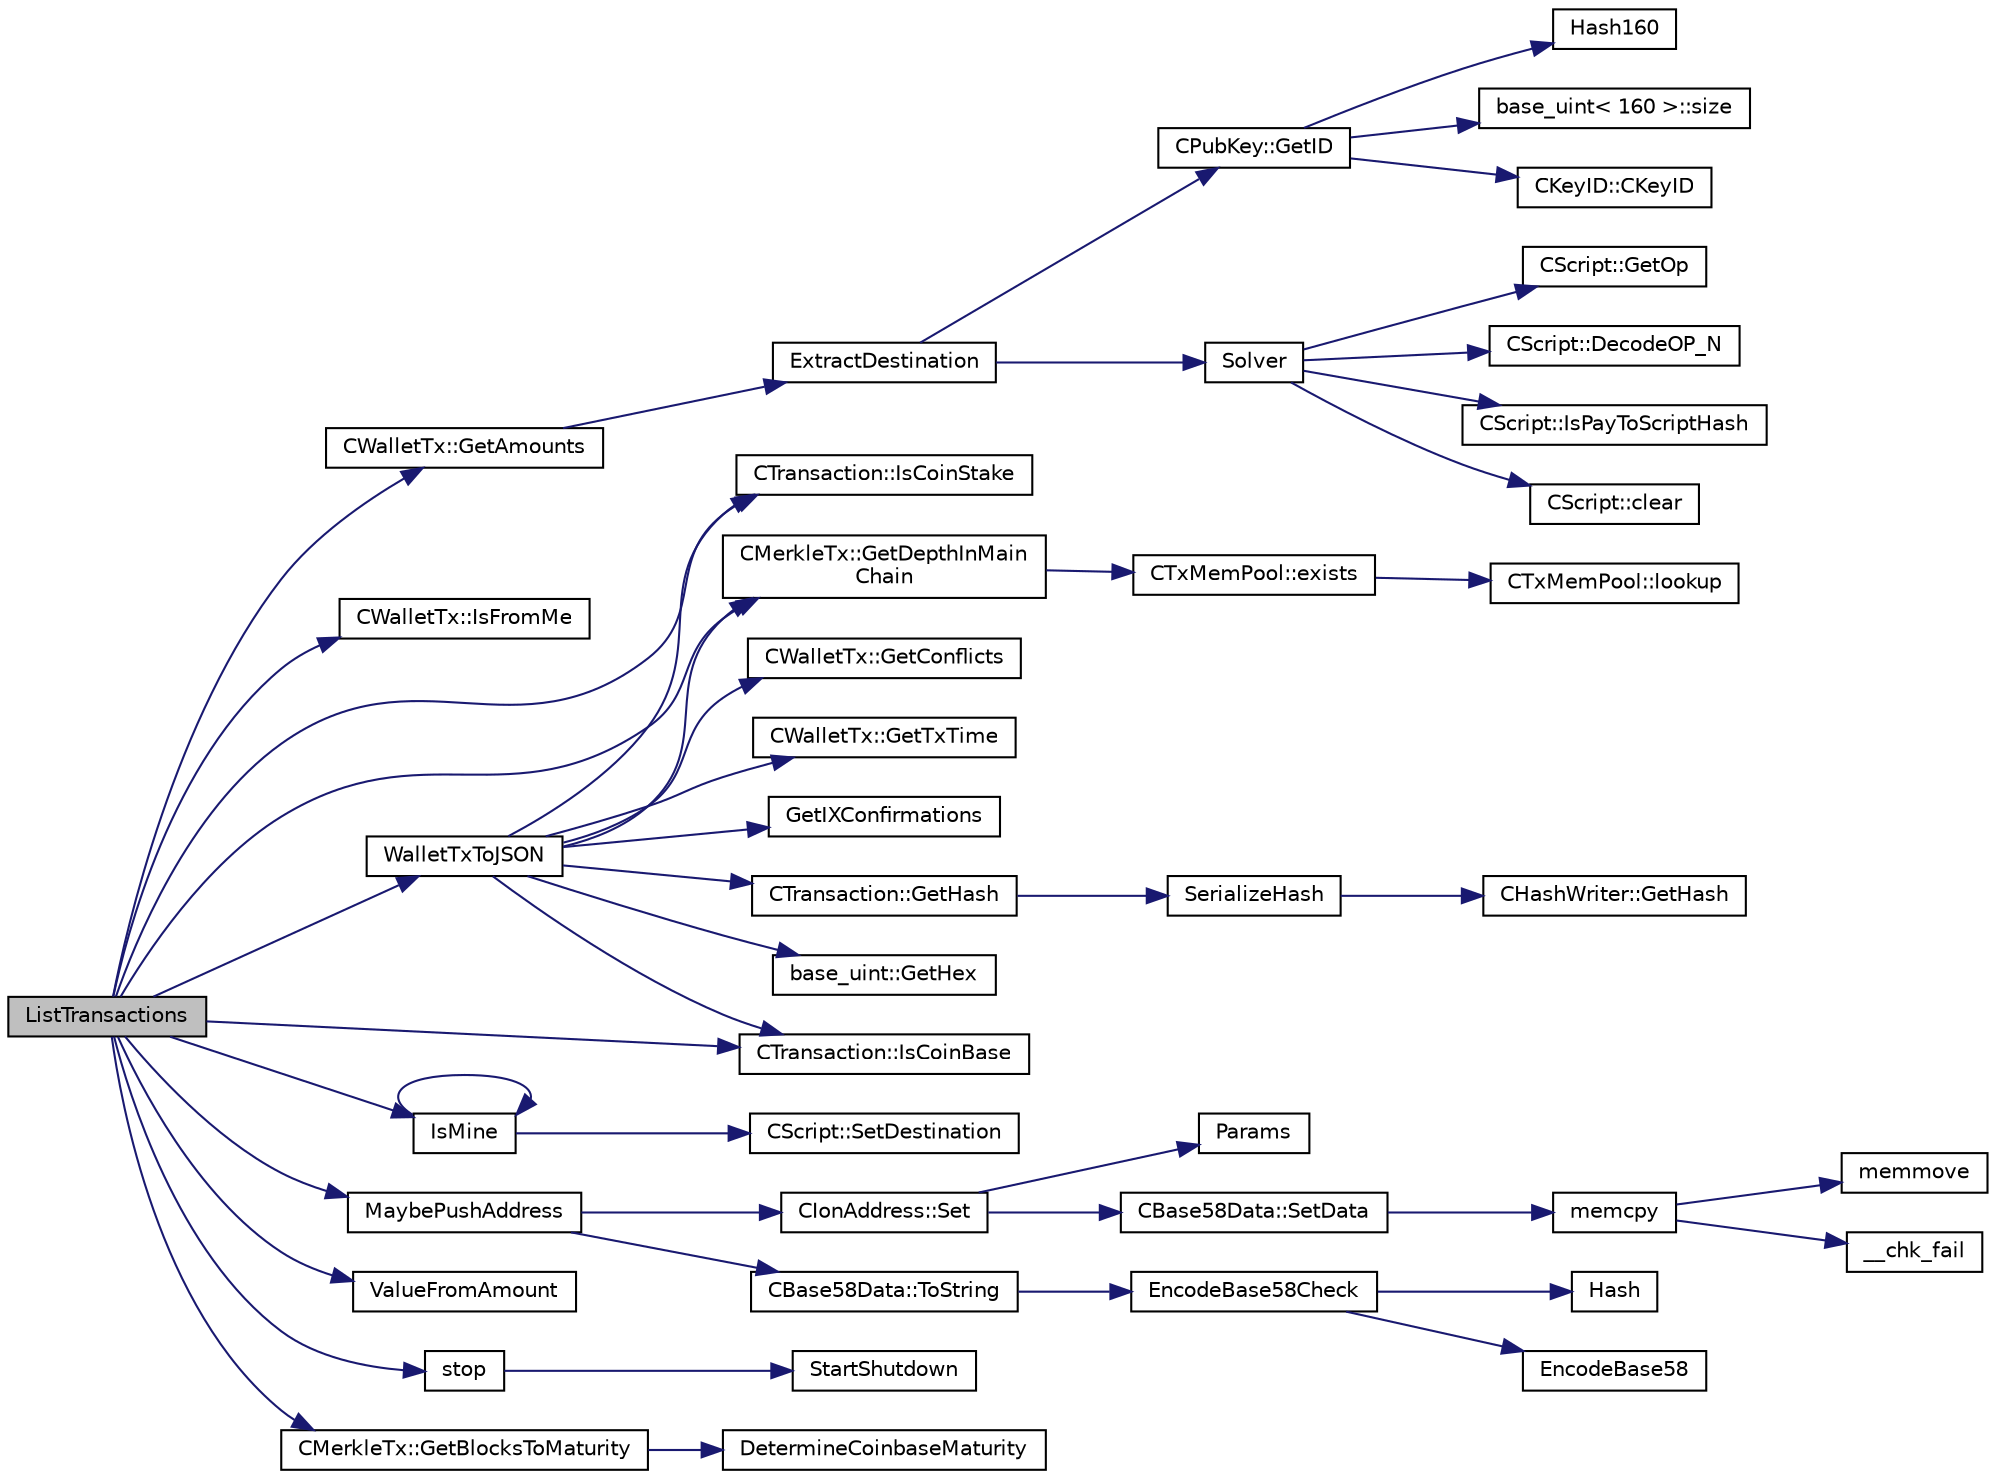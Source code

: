 digraph "ListTransactions"
{
  edge [fontname="Helvetica",fontsize="10",labelfontname="Helvetica",labelfontsize="10"];
  node [fontname="Helvetica",fontsize="10",shape=record];
  rankdir="LR";
  Node1135 [label="ListTransactions",height=0.2,width=0.4,color="black", fillcolor="grey75", style="filled", fontcolor="black"];
  Node1135 -> Node1136 [color="midnightblue",fontsize="10",style="solid",fontname="Helvetica"];
  Node1136 [label="CWalletTx::GetAmounts",height=0.2,width=0.4,color="black", fillcolor="white", style="filled",URL="$d6/d53/class_c_wallet_tx.html#a712d43025de0e667a5e06d3969dbea1f"];
  Node1136 -> Node1137 [color="midnightblue",fontsize="10",style="solid",fontname="Helvetica"];
  Node1137 [label="ExtractDestination",height=0.2,width=0.4,color="black", fillcolor="white", style="filled",URL="$dd/d0f/script_8cpp.html#a951f7e601746ae076afdf3169ecca2fc"];
  Node1137 -> Node1138 [color="midnightblue",fontsize="10",style="solid",fontname="Helvetica"];
  Node1138 [label="Solver",height=0.2,width=0.4,color="black", fillcolor="white", style="filled",URL="$dd/d0f/script_8cpp.html#a6ee6be50bff44464e905680c6fcee6dc"];
  Node1138 -> Node1139 [color="midnightblue",fontsize="10",style="solid",fontname="Helvetica"];
  Node1139 [label="CScript::IsPayToScriptHash",height=0.2,width=0.4,color="black", fillcolor="white", style="filled",URL="$d9/d4b/class_c_script.html#a0c3729c606d318923dc06f95d85a0971"];
  Node1138 -> Node1140 [color="midnightblue",fontsize="10",style="solid",fontname="Helvetica"];
  Node1140 [label="CScript::clear",height=0.2,width=0.4,color="black", fillcolor="white", style="filled",URL="$d9/d4b/class_c_script.html#a7b2baf842621f07c4939408acf63377c"];
  Node1138 -> Node1141 [color="midnightblue",fontsize="10",style="solid",fontname="Helvetica"];
  Node1141 [label="CScript::GetOp",height=0.2,width=0.4,color="black", fillcolor="white", style="filled",URL="$d9/d4b/class_c_script.html#a94635ed93d8d244ec3acfa83f9ecfe5f"];
  Node1138 -> Node1142 [color="midnightblue",fontsize="10",style="solid",fontname="Helvetica"];
  Node1142 [label="CScript::DecodeOP_N",height=0.2,width=0.4,color="black", fillcolor="white", style="filled",URL="$d9/d4b/class_c_script.html#a7f975fca06b3e9a17da8ba23c7647e2e"];
  Node1137 -> Node1143 [color="midnightblue",fontsize="10",style="solid",fontname="Helvetica"];
  Node1143 [label="CPubKey::GetID",height=0.2,width=0.4,color="black", fillcolor="white", style="filled",URL="$da/d4e/class_c_pub_key.html#a2675f7e6f72eff68e7a5227289feb021"];
  Node1143 -> Node1144 [color="midnightblue",fontsize="10",style="solid",fontname="Helvetica"];
  Node1144 [label="CKeyID::CKeyID",height=0.2,width=0.4,color="black", fillcolor="white", style="filled",URL="$dd/d88/class_c_key_i_d.html#a01dbd3c37820a2ffe89d106c6a7cf53d"];
  Node1143 -> Node1145 [color="midnightblue",fontsize="10",style="solid",fontname="Helvetica"];
  Node1145 [label="Hash160",height=0.2,width=0.4,color="black", fillcolor="white", style="filled",URL="$db/dfb/hash_8h.html#a4490f70ddae16e9e48460a0416a48a6b"];
  Node1143 -> Node1146 [color="midnightblue",fontsize="10",style="solid",fontname="Helvetica"];
  Node1146 [label="base_uint\< 160 \>::size",height=0.2,width=0.4,color="black", fillcolor="white", style="filled",URL="$da/df7/classbase__uint.html#a1f49b034e686269601ea89b0319b8004"];
  Node1135 -> Node1147 [color="midnightblue",fontsize="10",style="solid",fontname="Helvetica"];
  Node1147 [label="CWalletTx::IsFromMe",height=0.2,width=0.4,color="black", fillcolor="white", style="filled",URL="$d6/d53/class_c_wallet_tx.html#a4b4fdec025af8171852c3eece1c2508f"];
  Node1135 -> Node1148 [color="midnightblue",fontsize="10",style="solid",fontname="Helvetica"];
  Node1148 [label="CTransaction::IsCoinStake",height=0.2,width=0.4,color="black", fillcolor="white", style="filled",URL="$df/d43/class_c_transaction.html#ace4278a41a296d40dcf5fb2b9cf007ec"];
  Node1135 -> Node1149 [color="midnightblue",fontsize="10",style="solid",fontname="Helvetica"];
  Node1149 [label="IsMine",height=0.2,width=0.4,color="black", fillcolor="white", style="filled",URL="$dd/d0f/script_8cpp.html#adc59cf67d903c1ba1ef225561b85bfce"];
  Node1149 -> Node1150 [color="midnightblue",fontsize="10",style="solid",fontname="Helvetica"];
  Node1150 [label="CScript::SetDestination",height=0.2,width=0.4,color="black", fillcolor="white", style="filled",URL="$d9/d4b/class_c_script.html#ad1b5a9077241aa06116040c4f1b7c31e"];
  Node1149 -> Node1149 [color="midnightblue",fontsize="10",style="solid",fontname="Helvetica"];
  Node1135 -> Node1151 [color="midnightblue",fontsize="10",style="solid",fontname="Helvetica"];
  Node1151 [label="MaybePushAddress",height=0.2,width=0.4,color="black", fillcolor="white", style="filled",URL="$df/d1d/rpcwallet_8cpp.html#a258c7a3dbf3fbf80ce4ab8c51d6842db"];
  Node1151 -> Node1152 [color="midnightblue",fontsize="10",style="solid",fontname="Helvetica"];
  Node1152 [label="CIonAddress::Set",height=0.2,width=0.4,color="black", fillcolor="white", style="filled",URL="$d1/de4/class_c_ion_address.html#a8379ddfd55055c0a9b57e7ee702eed0e"];
  Node1152 -> Node1153 [color="midnightblue",fontsize="10",style="solid",fontname="Helvetica"];
  Node1153 [label="CBase58Data::SetData",height=0.2,width=0.4,color="black", fillcolor="white", style="filled",URL="$d2/d08/class_c_base58_data.html#afab1c06a0a4f631fd889434a2bc48c27"];
  Node1153 -> Node1154 [color="midnightblue",fontsize="10",style="solid",fontname="Helvetica"];
  Node1154 [label="memcpy",height=0.2,width=0.4,color="black", fillcolor="white", style="filled",URL="$d5/d9f/glibc__compat_8cpp.html#a0f46826ab0466591e136db24394923cf"];
  Node1154 -> Node1155 [color="midnightblue",fontsize="10",style="solid",fontname="Helvetica"];
  Node1155 [label="memmove",height=0.2,width=0.4,color="black", fillcolor="white", style="filled",URL="$d5/d9f/glibc__compat_8cpp.html#a9778d49e9029dd75bc53ecbbf9f5e9a1"];
  Node1154 -> Node1156 [color="midnightblue",fontsize="10",style="solid",fontname="Helvetica"];
  Node1156 [label="__chk_fail",height=0.2,width=0.4,color="black", fillcolor="white", style="filled",URL="$d5/d9f/glibc__compat_8cpp.html#a424ac71631da5ada2976630ff67051d1"];
  Node1152 -> Node1157 [color="midnightblue",fontsize="10",style="solid",fontname="Helvetica"];
  Node1157 [label="Params",height=0.2,width=0.4,color="black", fillcolor="white", style="filled",URL="$df/dbf/chainparams_8cpp.html#ace5c5b706d71a324a417dd2db394fd4a",tooltip="Return the currently selected parameters. "];
  Node1151 -> Node1158 [color="midnightblue",fontsize="10",style="solid",fontname="Helvetica"];
  Node1158 [label="CBase58Data::ToString",height=0.2,width=0.4,color="black", fillcolor="white", style="filled",URL="$d2/d08/class_c_base58_data.html#a7dc91af403ca02694b3247b15604e220"];
  Node1158 -> Node1159 [color="midnightblue",fontsize="10",style="solid",fontname="Helvetica"];
  Node1159 [label="EncodeBase58Check",height=0.2,width=0.4,color="black", fillcolor="white", style="filled",URL="$db/d9c/base58_8cpp.html#ace9a5807ee51604f33044339f073ec76",tooltip="Encode a byte vector into a base58-encoded string, including checksum. "];
  Node1159 -> Node1160 [color="midnightblue",fontsize="10",style="solid",fontname="Helvetica"];
  Node1160 [label="Hash",height=0.2,width=0.4,color="black", fillcolor="white", style="filled",URL="$db/dfb/hash_8h.html#ab3f6c437460137530d86e09c2c102e99"];
  Node1159 -> Node1161 [color="midnightblue",fontsize="10",style="solid",fontname="Helvetica"];
  Node1161 [label="EncodeBase58",height=0.2,width=0.4,color="black", fillcolor="white", style="filled",URL="$db/d9c/base58_8cpp.html#a8d6f0e9d5df175b4966dcede31dc90ad",tooltip="Encode a byte sequence as a base58-encoded string. "];
  Node1135 -> Node1162 [color="midnightblue",fontsize="10",style="solid",fontname="Helvetica"];
  Node1162 [label="ValueFromAmount",height=0.2,width=0.4,color="black", fillcolor="white", style="filled",URL="$d6/d76/rpcserver_8cpp.html#a577ce17add6d7e837a6e0653f8c048a1"];
  Node1135 -> Node1163 [color="midnightblue",fontsize="10",style="solid",fontname="Helvetica"];
  Node1163 [label="WalletTxToJSON",height=0.2,width=0.4,color="black", fillcolor="white", style="filled",URL="$df/d1d/rpcwallet_8cpp.html#a28e51f3edfce43e075603e9e315f40c4"];
  Node1163 -> Node1164 [color="midnightblue",fontsize="10",style="solid",fontname="Helvetica"];
  Node1164 [label="CMerkleTx::GetDepthInMain\lChain",height=0.2,width=0.4,color="black", fillcolor="white", style="filled",URL="$d1/dff/class_c_merkle_tx.html#a887a9f1a0b7fc64b43e42cec76b38ef9"];
  Node1164 -> Node1165 [color="midnightblue",fontsize="10",style="solid",fontname="Helvetica"];
  Node1165 [label="CTxMemPool::exists",height=0.2,width=0.4,color="black", fillcolor="white", style="filled",URL="$db/d98/class_c_tx_mem_pool.html#a8b7a13b5289ab839d4460f41a7da9789"];
  Node1165 -> Node1166 [color="midnightblue",fontsize="10",style="solid",fontname="Helvetica"];
  Node1166 [label="CTxMemPool::lookup",height=0.2,width=0.4,color="black", fillcolor="white", style="filled",URL="$db/d98/class_c_tx_mem_pool.html#ad6d9966cdeb4b6586f7186e709b4e77e"];
  Node1163 -> Node1167 [color="midnightblue",fontsize="10",style="solid",fontname="Helvetica"];
  Node1167 [label="GetIXConfirmations",height=0.2,width=0.4,color="black", fillcolor="white", style="filled",URL="$df/d0a/main_8cpp.html#afb9aef5806c13c7a81fda9854f852155"];
  Node1163 -> Node1168 [color="midnightblue",fontsize="10",style="solid",fontname="Helvetica"];
  Node1168 [label="CTransaction::GetHash",height=0.2,width=0.4,color="black", fillcolor="white", style="filled",URL="$df/d43/class_c_transaction.html#a0b46d80e82ca324e82c2ce3fc1492bfa"];
  Node1168 -> Node1169 [color="midnightblue",fontsize="10",style="solid",fontname="Helvetica"];
  Node1169 [label="SerializeHash",height=0.2,width=0.4,color="black", fillcolor="white", style="filled",URL="$db/dfb/hash_8h.html#a6de694e43f17c62025c6883965b65e63"];
  Node1169 -> Node1170 [color="midnightblue",fontsize="10",style="solid",fontname="Helvetica"];
  Node1170 [label="CHashWriter::GetHash",height=0.2,width=0.4,color="black", fillcolor="white", style="filled",URL="$d2/def/class_c_hash_writer.html#ae94a937211502eabf19477630090093a"];
  Node1163 -> Node1171 [color="midnightblue",fontsize="10",style="solid",fontname="Helvetica"];
  Node1171 [label="CTransaction::IsCoinBase",height=0.2,width=0.4,color="black", fillcolor="white", style="filled",URL="$df/d43/class_c_transaction.html#a96256e8ac1bf79ad9c057e48c41132dd"];
  Node1163 -> Node1148 [color="midnightblue",fontsize="10",style="solid",fontname="Helvetica"];
  Node1163 -> Node1172 [color="midnightblue",fontsize="10",style="solid",fontname="Helvetica"];
  Node1172 [label="base_uint::GetHex",height=0.2,width=0.4,color="black", fillcolor="white", style="filled",URL="$da/df7/classbase__uint.html#ae5e7b7481de91ebead20eebd5d685441"];
  Node1163 -> Node1173 [color="midnightblue",fontsize="10",style="solid",fontname="Helvetica"];
  Node1173 [label="CWalletTx::GetConflicts",height=0.2,width=0.4,color="black", fillcolor="white", style="filled",URL="$d6/d53/class_c_wallet_tx.html#a127b064ab044a96158117ec8162188a7"];
  Node1163 -> Node1174 [color="midnightblue",fontsize="10",style="solid",fontname="Helvetica"];
  Node1174 [label="CWalletTx::GetTxTime",height=0.2,width=0.4,color="black", fillcolor="white", style="filled",URL="$d6/d53/class_c_wallet_tx.html#ab94368cf0553687d8f1fec5d2aaa1457"];
  Node1135 -> Node1164 [color="midnightblue",fontsize="10",style="solid",fontname="Helvetica"];
  Node1135 -> Node1175 [color="midnightblue",fontsize="10",style="solid",fontname="Helvetica"];
  Node1175 [label="stop",height=0.2,width=0.4,color="black", fillcolor="white", style="filled",URL="$d6/d76/rpcserver_8cpp.html#a7ed4eb27f00f40cee8c15108916e8d71"];
  Node1175 -> Node1176 [color="midnightblue",fontsize="10",style="solid",fontname="Helvetica"];
  Node1176 [label="StartShutdown",height=0.2,width=0.4,color="black", fillcolor="white", style="filled",URL="$d0/dc9/init_8cpp.html#ac7140c7327b1e6a8d46470b1cd0e8e1b"];
  Node1135 -> Node1171 [color="midnightblue",fontsize="10",style="solid",fontname="Helvetica"];
  Node1135 -> Node1177 [color="midnightblue",fontsize="10",style="solid",fontname="Helvetica"];
  Node1177 [label="CMerkleTx::GetBlocksToMaturity",height=0.2,width=0.4,color="black", fillcolor="white", style="filled",URL="$d1/dff/class_c_merkle_tx.html#a69ebd437f7b44169659c3527fe73b6ab"];
  Node1177 -> Node1178 [color="midnightblue",fontsize="10",style="solid",fontname="Helvetica"];
  Node1178 [label="DetermineCoinbaseMaturity",height=0.2,width=0.4,color="black", fillcolor="white", style="filled",URL="$d1/d08/proofs_8cpp.html#a97478c8207cae73889a6b1fbbc3c67e3",tooltip="Determine Coinbase Maturity (generally not a good idea - done so to increase speed) ..."];
}

